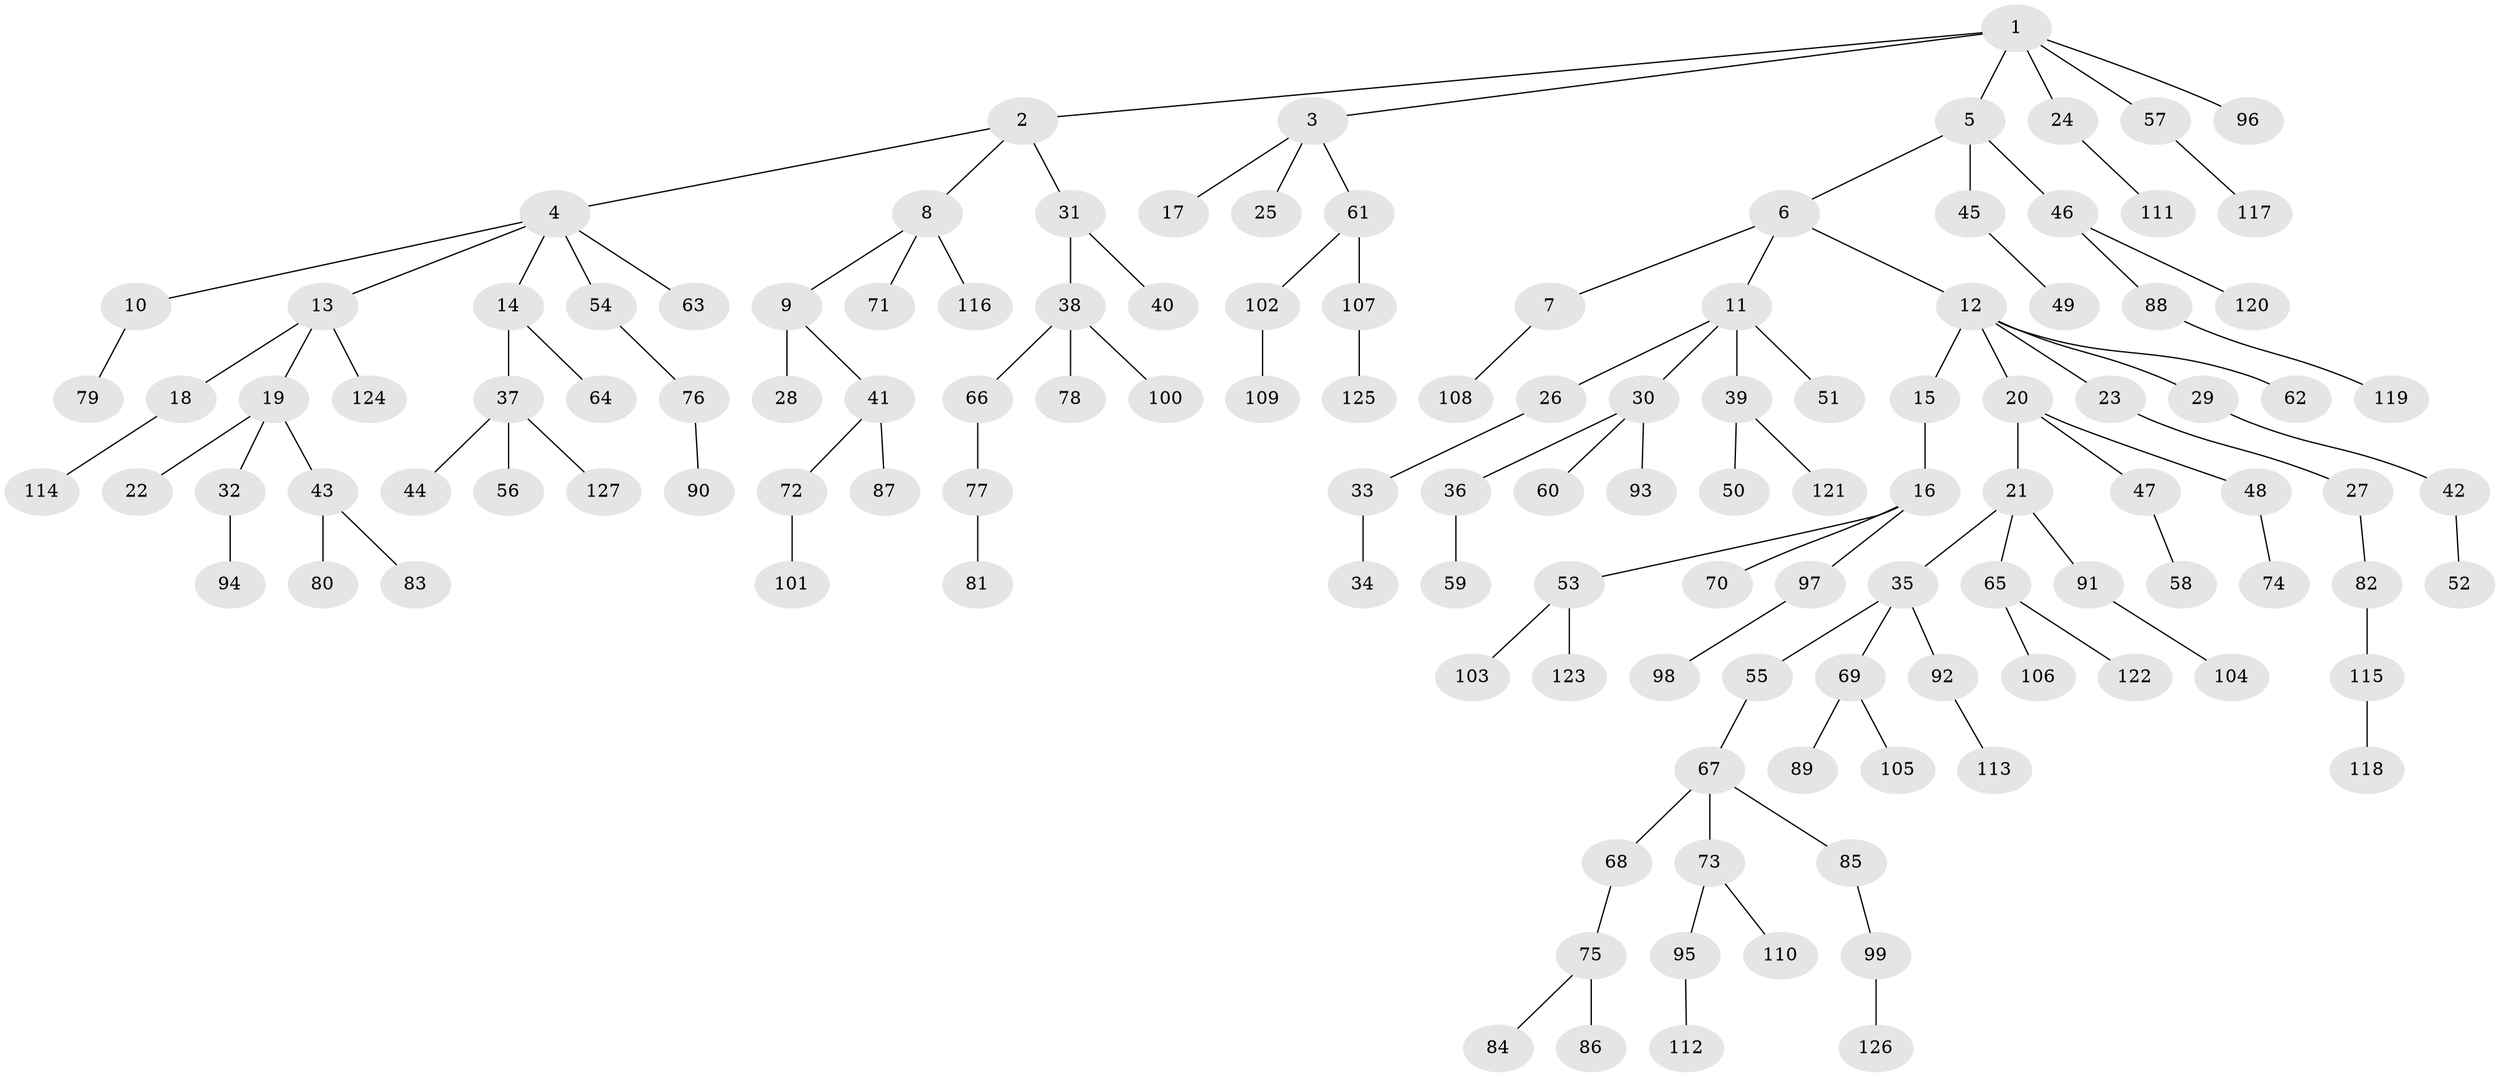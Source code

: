 // Generated by graph-tools (version 1.1) at 2025/15/03/09/25 04:15:37]
// undirected, 127 vertices, 126 edges
graph export_dot {
graph [start="1"]
  node [color=gray90,style=filled];
  1;
  2;
  3;
  4;
  5;
  6;
  7;
  8;
  9;
  10;
  11;
  12;
  13;
  14;
  15;
  16;
  17;
  18;
  19;
  20;
  21;
  22;
  23;
  24;
  25;
  26;
  27;
  28;
  29;
  30;
  31;
  32;
  33;
  34;
  35;
  36;
  37;
  38;
  39;
  40;
  41;
  42;
  43;
  44;
  45;
  46;
  47;
  48;
  49;
  50;
  51;
  52;
  53;
  54;
  55;
  56;
  57;
  58;
  59;
  60;
  61;
  62;
  63;
  64;
  65;
  66;
  67;
  68;
  69;
  70;
  71;
  72;
  73;
  74;
  75;
  76;
  77;
  78;
  79;
  80;
  81;
  82;
  83;
  84;
  85;
  86;
  87;
  88;
  89;
  90;
  91;
  92;
  93;
  94;
  95;
  96;
  97;
  98;
  99;
  100;
  101;
  102;
  103;
  104;
  105;
  106;
  107;
  108;
  109;
  110;
  111;
  112;
  113;
  114;
  115;
  116;
  117;
  118;
  119;
  120;
  121;
  122;
  123;
  124;
  125;
  126;
  127;
  1 -- 2;
  1 -- 3;
  1 -- 5;
  1 -- 24;
  1 -- 57;
  1 -- 96;
  2 -- 4;
  2 -- 8;
  2 -- 31;
  3 -- 17;
  3 -- 25;
  3 -- 61;
  4 -- 10;
  4 -- 13;
  4 -- 14;
  4 -- 54;
  4 -- 63;
  5 -- 6;
  5 -- 45;
  5 -- 46;
  6 -- 7;
  6 -- 11;
  6 -- 12;
  7 -- 108;
  8 -- 9;
  8 -- 71;
  8 -- 116;
  9 -- 28;
  9 -- 41;
  10 -- 79;
  11 -- 26;
  11 -- 30;
  11 -- 39;
  11 -- 51;
  12 -- 15;
  12 -- 20;
  12 -- 23;
  12 -- 29;
  12 -- 62;
  13 -- 18;
  13 -- 19;
  13 -- 124;
  14 -- 37;
  14 -- 64;
  15 -- 16;
  16 -- 53;
  16 -- 70;
  16 -- 97;
  18 -- 114;
  19 -- 22;
  19 -- 32;
  19 -- 43;
  20 -- 21;
  20 -- 47;
  20 -- 48;
  21 -- 35;
  21 -- 65;
  21 -- 91;
  23 -- 27;
  24 -- 111;
  26 -- 33;
  27 -- 82;
  29 -- 42;
  30 -- 36;
  30 -- 60;
  30 -- 93;
  31 -- 38;
  31 -- 40;
  32 -- 94;
  33 -- 34;
  35 -- 55;
  35 -- 69;
  35 -- 92;
  36 -- 59;
  37 -- 44;
  37 -- 56;
  37 -- 127;
  38 -- 66;
  38 -- 78;
  38 -- 100;
  39 -- 50;
  39 -- 121;
  41 -- 72;
  41 -- 87;
  42 -- 52;
  43 -- 80;
  43 -- 83;
  45 -- 49;
  46 -- 88;
  46 -- 120;
  47 -- 58;
  48 -- 74;
  53 -- 103;
  53 -- 123;
  54 -- 76;
  55 -- 67;
  57 -- 117;
  61 -- 102;
  61 -- 107;
  65 -- 106;
  65 -- 122;
  66 -- 77;
  67 -- 68;
  67 -- 73;
  67 -- 85;
  68 -- 75;
  69 -- 89;
  69 -- 105;
  72 -- 101;
  73 -- 95;
  73 -- 110;
  75 -- 84;
  75 -- 86;
  76 -- 90;
  77 -- 81;
  82 -- 115;
  85 -- 99;
  88 -- 119;
  91 -- 104;
  92 -- 113;
  95 -- 112;
  97 -- 98;
  99 -- 126;
  102 -- 109;
  107 -- 125;
  115 -- 118;
}
